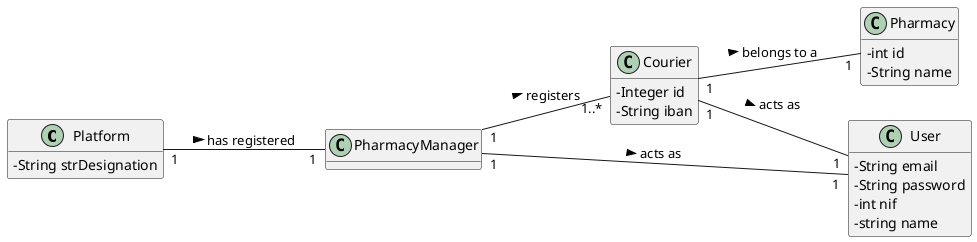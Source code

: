 @startuml
skinparam classAttributeIconSize 0
hide methods
left to right direction

class Platform {
  -String strDesignation
}

class Courier {
      -Integer id
      -String iban
}

class PharmacyManager {
}


class User{
  -String email
  -String password
  -int nif
  -string name
}

class Pharmacy{
-   int id
-   String name
}

Platform "1" -- "1" PharmacyManager : has registered >
PharmacyManager "1" -- "1..*" Courier : registers >
Courier "1" -- "1" User: acts as  >
Courier "1" -- "1" Pharmacy: belongs to a  >
PharmacyManager "1" -- "1" User: acts as  >
@enduml

